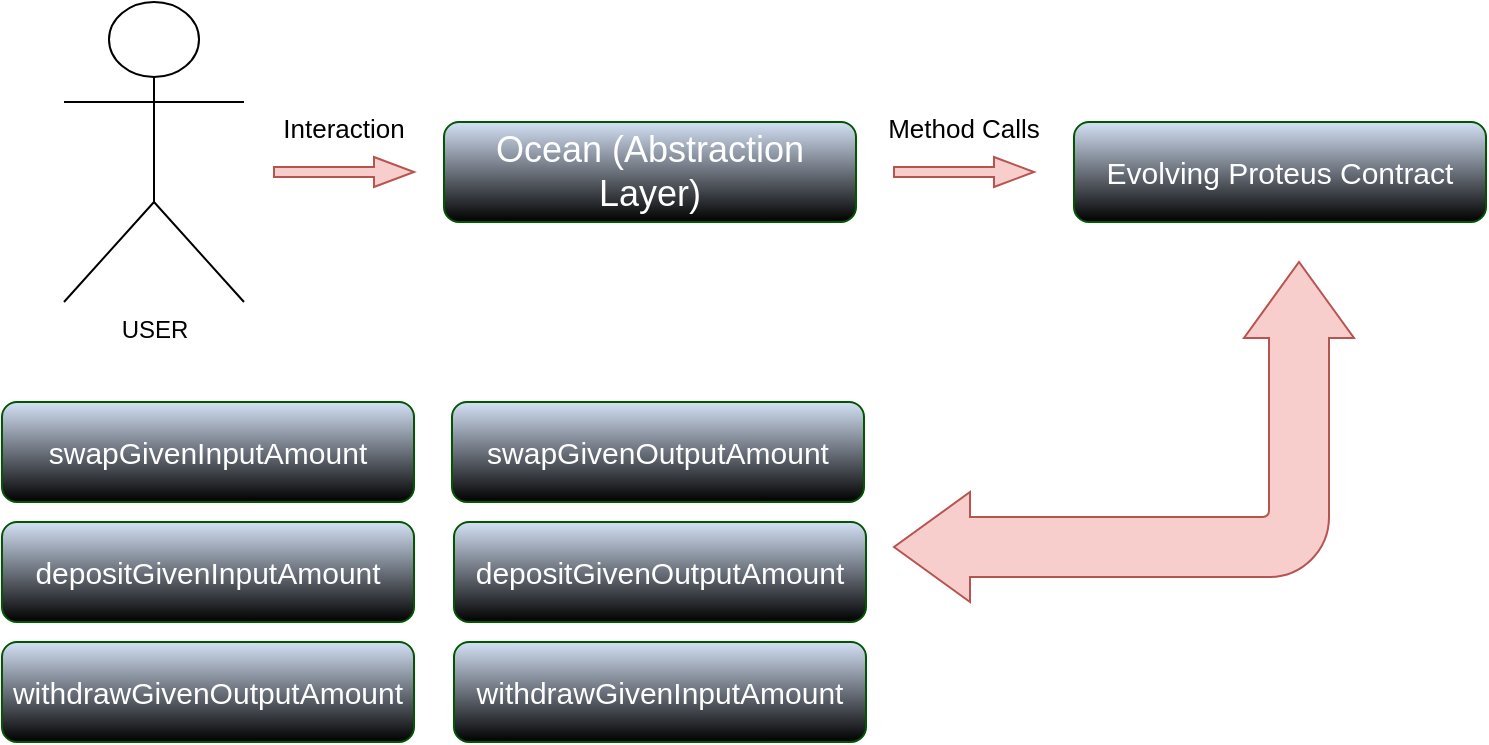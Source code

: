 <mxfile version="21.6.8" type="github">
  <diagram name="Página-1" id="AEDmmLvPGWEeuCTnD38q">
    <mxGraphModel dx="934" dy="511" grid="1" gridSize="10" guides="1" tooltips="1" connect="1" arrows="1" fold="1" page="1" pageScale="1" pageWidth="827" pageHeight="1169" math="0" shadow="0">
      <root>
        <mxCell id="0" />
        <mxCell id="1" parent="0" />
        <mxCell id="oXNiCyKViO0I_4dubvpB-1" value="USER" style="shape=umlActor;verticalLabelPosition=bottom;verticalAlign=top;html=1;outlineConnect=0;" vertex="1" parent="1">
          <mxGeometry x="65" y="250" width="90" height="150" as="geometry" />
        </mxCell>
        <mxCell id="oXNiCyKViO0I_4dubvpB-3" value="&lt;font style=&quot;font-size: 13px;&quot;&gt;Interaction&lt;/font&gt;" style="text;html=1;strokeColor=none;fillColor=none;align=center;verticalAlign=middle;whiteSpace=wrap;rounded=0;" vertex="1" parent="1">
          <mxGeometry x="155" y="297.5" width="100" height="30" as="geometry" />
        </mxCell>
        <mxCell id="oXNiCyKViO0I_4dubvpB-4" value="&lt;span style=&quot;font-size: 18px;&quot;&gt;Ocean (Abstraction Layer)&lt;/span&gt;" style="rounded=1;whiteSpace=wrap;html=1;fillColor=#D4E1F5;fontColor=#ffffff;strokeColor=#005700;gradientColor=default;" vertex="1" parent="1">
          <mxGeometry x="255" y="310" width="206" height="50" as="geometry" />
        </mxCell>
        <mxCell id="oXNiCyKViO0I_4dubvpB-6" value="&lt;font style=&quot;font-size: 13px;&quot;&gt;Method Calls&lt;/font&gt;" style="text;html=1;strokeColor=none;fillColor=none;align=center;verticalAlign=middle;whiteSpace=wrap;rounded=0;" vertex="1" parent="1">
          <mxGeometry x="465" y="297.5" width="100" height="30" as="geometry" />
        </mxCell>
        <mxCell id="oXNiCyKViO0I_4dubvpB-7" value="" style="html=1;shadow=0;dashed=0;align=center;verticalAlign=middle;shape=mxgraph.arrows2.arrow;dy=0.67;dx=20;notch=0;fillColor=#f8cecc;strokeColor=#b85450;" vertex="1" parent="1">
          <mxGeometry x="170" y="327.5" width="70" height="15" as="geometry" />
        </mxCell>
        <mxCell id="oXNiCyKViO0I_4dubvpB-8" value="" style="html=1;shadow=0;dashed=0;align=center;verticalAlign=middle;shape=mxgraph.arrows2.arrow;dy=0.67;dx=20;notch=0;fillColor=#f8cecc;strokeColor=#b85450;" vertex="1" parent="1">
          <mxGeometry x="480" y="327.5" width="70" height="15" as="geometry" />
        </mxCell>
        <mxCell id="oXNiCyKViO0I_4dubvpB-9" value="&lt;font style=&quot;font-size: 15px;&quot;&gt;Evolving&amp;nbsp;Proteus&amp;nbsp;Contract&lt;/font&gt;" style="rounded=1;whiteSpace=wrap;html=1;fillColor=#D4E1F5;fontColor=#ffffff;strokeColor=#005700;gradientColor=default;" vertex="1" parent="1">
          <mxGeometry x="570" y="310" width="206" height="50" as="geometry" />
        </mxCell>
        <mxCell id="oXNiCyKViO0I_4dubvpB-15" value="" style="html=1;shadow=0;dashed=0;align=center;verticalAlign=middle;shape=mxgraph.arrows2.bendDoubleArrow;dy=15;dx=38;arrowHead=55;rounded=1;direction=west;fillColor=#f8cecc;strokeColor=#b85450;" vertex="1" parent="1">
          <mxGeometry x="480" y="380" width="230" height="170" as="geometry" />
        </mxCell>
        <mxCell id="oXNiCyKViO0I_4dubvpB-17" value="&lt;font style=&quot;font-size: 15px;&quot;&gt;swapGivenInputAmount&lt;/font&gt;" style="rounded=1;whiteSpace=wrap;html=1;fillColor=#D4E1F5;fontColor=#ffffff;strokeColor=#005700;gradientColor=default;" vertex="1" parent="1">
          <mxGeometry x="34" y="450" width="206" height="50" as="geometry" />
        </mxCell>
        <mxCell id="oXNiCyKViO0I_4dubvpB-18" value="&lt;font style=&quot;font-size: 15px;&quot;&gt;swapGivenOutputAmount&lt;/font&gt;" style="rounded=1;whiteSpace=wrap;html=1;fillColor=#D4E1F5;fontColor=#ffffff;strokeColor=#005700;gradientColor=default;" vertex="1" parent="1">
          <mxGeometry x="259" y="450" width="206" height="50" as="geometry" />
        </mxCell>
        <mxCell id="oXNiCyKViO0I_4dubvpB-19" value="&lt;font style=&quot;font-size: 15px;&quot;&gt;depositGivenInputAmount&lt;/font&gt;" style="rounded=1;whiteSpace=wrap;html=1;fillColor=#D4E1F5;fontColor=#ffffff;strokeColor=#005700;gradientColor=default;" vertex="1" parent="1">
          <mxGeometry x="34" y="510" width="206" height="50" as="geometry" />
        </mxCell>
        <mxCell id="oXNiCyKViO0I_4dubvpB-20" value="&lt;font style=&quot;font-size: 15px;&quot;&gt;depositGivenOutputAmount&lt;/font&gt;" style="rounded=1;whiteSpace=wrap;html=1;fillColor=#D4E1F5;fontColor=#ffffff;strokeColor=#005700;gradientColor=default;" vertex="1" parent="1">
          <mxGeometry x="260" y="510" width="206" height="50" as="geometry" />
        </mxCell>
        <mxCell id="oXNiCyKViO0I_4dubvpB-21" value="&lt;font style=&quot;font-size: 15px;&quot;&gt;withdrawGivenOutputAmount&lt;/font&gt;" style="rounded=1;whiteSpace=wrap;html=1;fillColor=#D4E1F5;fontColor=#ffffff;strokeColor=#005700;gradientColor=default;" vertex="1" parent="1">
          <mxGeometry x="34" y="570" width="206" height="50" as="geometry" />
        </mxCell>
        <mxCell id="oXNiCyKViO0I_4dubvpB-22" value="&lt;font style=&quot;font-size: 15px;&quot;&gt;withdrawGivenInputAmount&lt;/font&gt;" style="rounded=1;whiteSpace=wrap;html=1;fillColor=#D4E1F5;fontColor=#ffffff;strokeColor=#005700;gradientColor=default;" vertex="1" parent="1">
          <mxGeometry x="260" y="570" width="206" height="50" as="geometry" />
        </mxCell>
      </root>
    </mxGraphModel>
  </diagram>
</mxfile>
